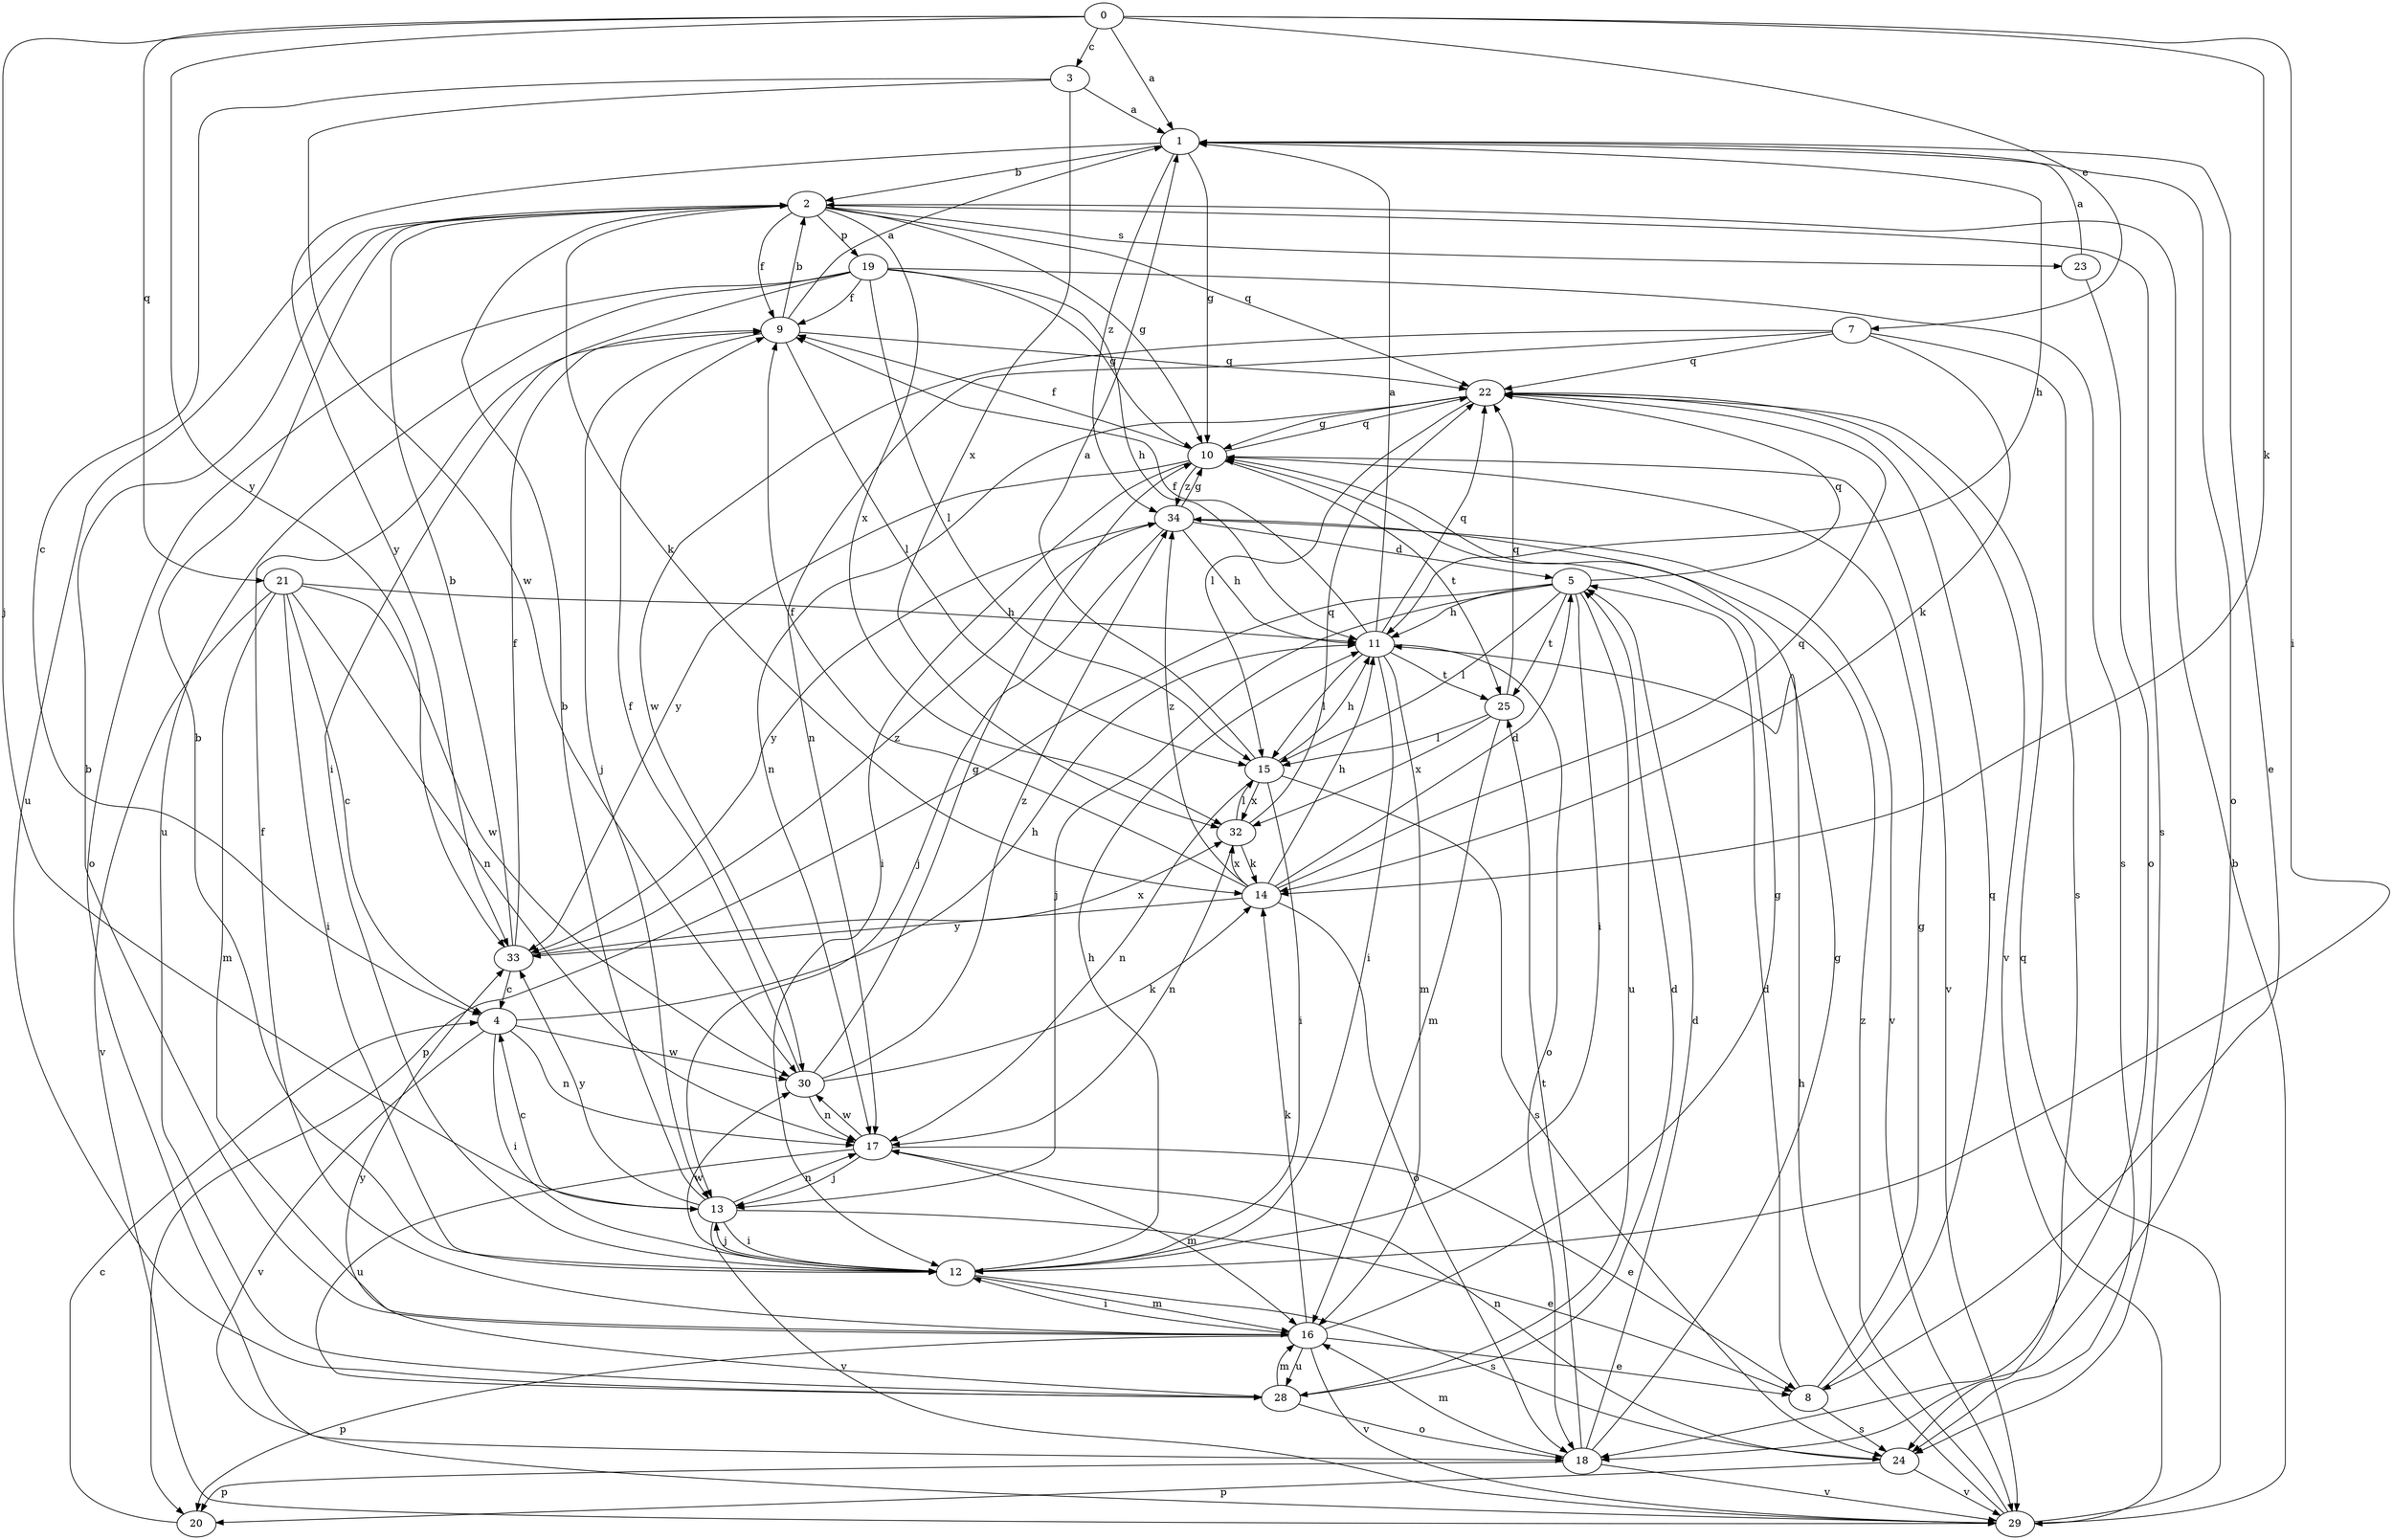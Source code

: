 strict digraph  {
0;
1;
2;
3;
4;
5;
7;
8;
9;
10;
11;
12;
13;
14;
15;
16;
17;
18;
19;
20;
21;
22;
23;
24;
25;
28;
29;
30;
32;
33;
34;
0 -> 1  [label=a];
0 -> 3  [label=c];
0 -> 7  [label=e];
0 -> 12  [label=i];
0 -> 13  [label=j];
0 -> 14  [label=k];
0 -> 21  [label=q];
0 -> 33  [label=y];
1 -> 2  [label=b];
1 -> 8  [label=e];
1 -> 10  [label=g];
1 -> 11  [label=h];
1 -> 18  [label=o];
1 -> 33  [label=y];
1 -> 34  [label=z];
2 -> 9  [label=f];
2 -> 10  [label=g];
2 -> 14  [label=k];
2 -> 19  [label=p];
2 -> 22  [label=q];
2 -> 23  [label=s];
2 -> 24  [label=s];
2 -> 28  [label=u];
2 -> 32  [label=x];
3 -> 1  [label=a];
3 -> 4  [label=c];
3 -> 30  [label=w];
3 -> 32  [label=x];
4 -> 11  [label=h];
4 -> 12  [label=i];
4 -> 17  [label=n];
4 -> 29  [label=v];
4 -> 30  [label=w];
5 -> 11  [label=h];
5 -> 12  [label=i];
5 -> 13  [label=j];
5 -> 15  [label=l];
5 -> 20  [label=p];
5 -> 22  [label=q];
5 -> 25  [label=t];
5 -> 28  [label=u];
7 -> 14  [label=k];
7 -> 17  [label=n];
7 -> 22  [label=q];
7 -> 24  [label=s];
7 -> 30  [label=w];
8 -> 5  [label=d];
8 -> 10  [label=g];
8 -> 22  [label=q];
8 -> 24  [label=s];
9 -> 1  [label=a];
9 -> 2  [label=b];
9 -> 13  [label=j];
9 -> 15  [label=l];
9 -> 22  [label=q];
10 -> 9  [label=f];
10 -> 12  [label=i];
10 -> 22  [label=q];
10 -> 25  [label=t];
10 -> 29  [label=v];
10 -> 33  [label=y];
10 -> 34  [label=z];
11 -> 1  [label=a];
11 -> 9  [label=f];
11 -> 12  [label=i];
11 -> 15  [label=l];
11 -> 16  [label=m];
11 -> 18  [label=o];
11 -> 22  [label=q];
11 -> 25  [label=t];
12 -> 2  [label=b];
12 -> 11  [label=h];
12 -> 13  [label=j];
12 -> 16  [label=m];
12 -> 24  [label=s];
12 -> 30  [label=w];
13 -> 2  [label=b];
13 -> 4  [label=c];
13 -> 8  [label=e];
13 -> 12  [label=i];
13 -> 17  [label=n];
13 -> 29  [label=v];
13 -> 33  [label=y];
14 -> 5  [label=d];
14 -> 9  [label=f];
14 -> 11  [label=h];
14 -> 18  [label=o];
14 -> 22  [label=q];
14 -> 32  [label=x];
14 -> 33  [label=y];
14 -> 34  [label=z];
15 -> 1  [label=a];
15 -> 11  [label=h];
15 -> 12  [label=i];
15 -> 17  [label=n];
15 -> 24  [label=s];
15 -> 32  [label=x];
16 -> 2  [label=b];
16 -> 8  [label=e];
16 -> 9  [label=f];
16 -> 10  [label=g];
16 -> 12  [label=i];
16 -> 14  [label=k];
16 -> 20  [label=p];
16 -> 28  [label=u];
16 -> 29  [label=v];
17 -> 8  [label=e];
17 -> 13  [label=j];
17 -> 16  [label=m];
17 -> 28  [label=u];
17 -> 30  [label=w];
18 -> 5  [label=d];
18 -> 10  [label=g];
18 -> 16  [label=m];
18 -> 20  [label=p];
18 -> 25  [label=t];
18 -> 29  [label=v];
19 -> 9  [label=f];
19 -> 10  [label=g];
19 -> 11  [label=h];
19 -> 12  [label=i];
19 -> 15  [label=l];
19 -> 18  [label=o];
19 -> 24  [label=s];
19 -> 28  [label=u];
20 -> 4  [label=c];
21 -> 4  [label=c];
21 -> 11  [label=h];
21 -> 12  [label=i];
21 -> 16  [label=m];
21 -> 17  [label=n];
21 -> 29  [label=v];
21 -> 30  [label=w];
22 -> 10  [label=g];
22 -> 15  [label=l];
22 -> 17  [label=n];
22 -> 29  [label=v];
23 -> 1  [label=a];
23 -> 18  [label=o];
24 -> 17  [label=n];
24 -> 20  [label=p];
24 -> 29  [label=v];
25 -> 15  [label=l];
25 -> 16  [label=m];
25 -> 22  [label=q];
25 -> 32  [label=x];
28 -> 5  [label=d];
28 -> 16  [label=m];
28 -> 18  [label=o];
28 -> 33  [label=y];
29 -> 2  [label=b];
29 -> 11  [label=h];
29 -> 22  [label=q];
29 -> 34  [label=z];
30 -> 9  [label=f];
30 -> 10  [label=g];
30 -> 14  [label=k];
30 -> 17  [label=n];
30 -> 34  [label=z];
32 -> 14  [label=k];
32 -> 15  [label=l];
32 -> 17  [label=n];
32 -> 22  [label=q];
33 -> 2  [label=b];
33 -> 4  [label=c];
33 -> 9  [label=f];
33 -> 32  [label=x];
33 -> 34  [label=z];
34 -> 5  [label=d];
34 -> 10  [label=g];
34 -> 11  [label=h];
34 -> 13  [label=j];
34 -> 29  [label=v];
34 -> 33  [label=y];
}
